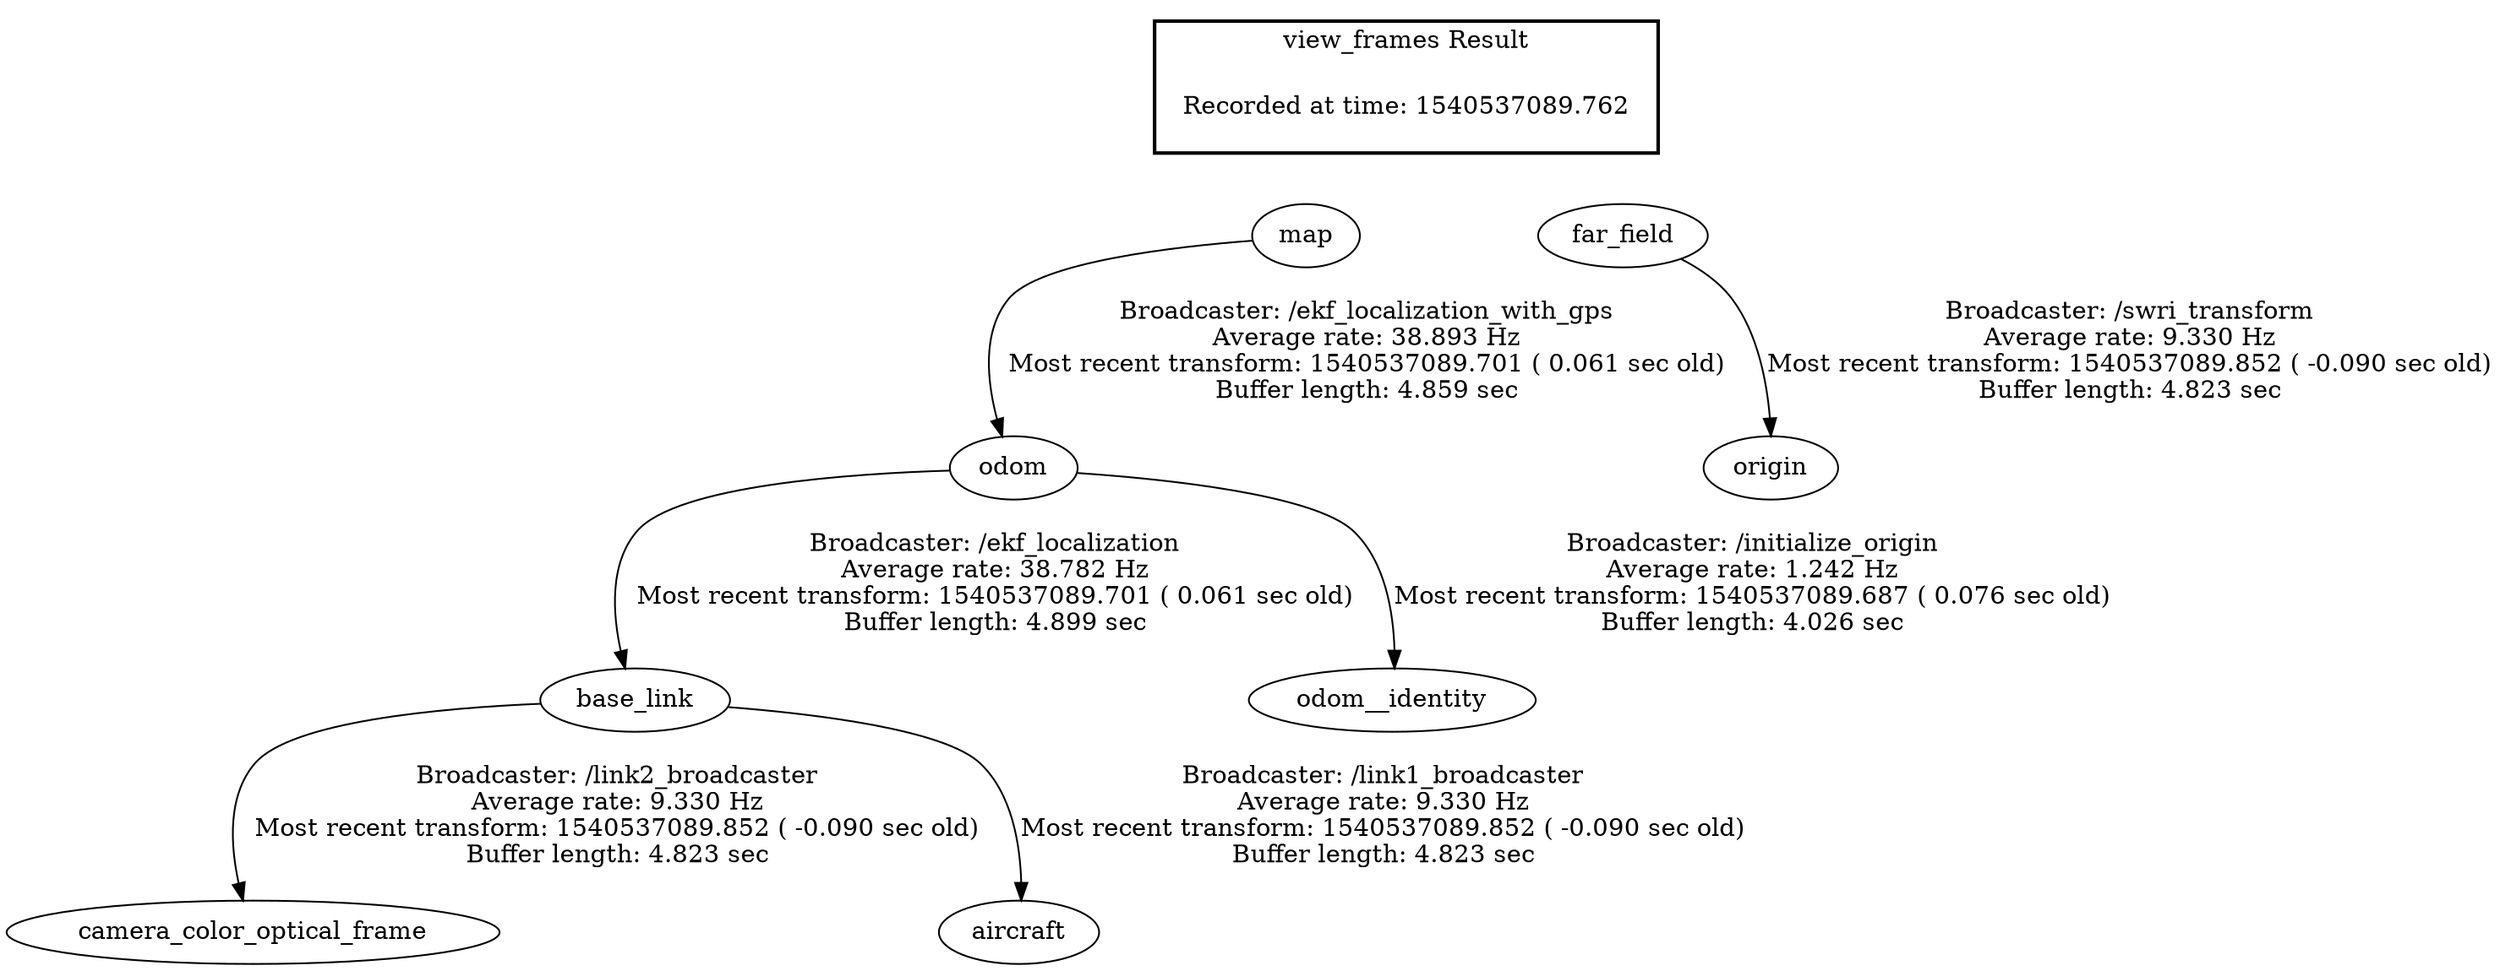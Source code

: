 digraph G {
"odom" -> "base_link"[label="Broadcaster: /ekf_localization\nAverage rate: 38.782 Hz\nMost recent transform: 1540537089.701 ( 0.061 sec old)\nBuffer length: 4.899 sec\n"];
"map" -> "odom"[label="Broadcaster: /ekf_localization_with_gps\nAverage rate: 38.893 Hz\nMost recent transform: 1540537089.701 ( 0.061 sec old)\nBuffer length: 4.859 sec\n"];
"base_link" -> "camera_color_optical_frame"[label="Broadcaster: /link2_broadcaster\nAverage rate: 9.330 Hz\nMost recent transform: 1540537089.852 ( -0.090 sec old)\nBuffer length: 4.823 sec\n"];
"base_link" -> "aircraft"[label="Broadcaster: /link1_broadcaster\nAverage rate: 9.330 Hz\nMost recent transform: 1540537089.852 ( -0.090 sec old)\nBuffer length: 4.823 sec\n"];
"far_field" -> "origin"[label="Broadcaster: /swri_transform\nAverage rate: 9.330 Hz\nMost recent transform: 1540537089.852 ( -0.090 sec old)\nBuffer length: 4.823 sec\n"];
"odom" -> "odom__identity"[label="Broadcaster: /initialize_origin\nAverage rate: 1.242 Hz\nMost recent transform: 1540537089.687 ( 0.076 sec old)\nBuffer length: 4.026 sec\n"];
edge [style=invis];
 subgraph cluster_legend { style=bold; color=black; label ="view_frames Result";
"Recorded at time: 1540537089.762"[ shape=plaintext ] ;
 }->"map";
edge [style=invis];
 subgraph cluster_legend { style=bold; color=black; label ="view_frames Result";
"Recorded at time: 1540537089.762"[ shape=plaintext ] ;
 }->"far_field";
}